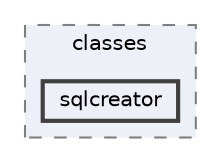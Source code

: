 digraph "classes/sqlcreator"
{
 // LATEX_PDF_SIZE
  bgcolor="transparent";
  edge [fontname=Helvetica,fontsize=10,labelfontname=Helvetica,labelfontsize=10];
  node [fontname=Helvetica,fontsize=10,shape=box,height=0.2,width=0.4];
  compound=true
  subgraph clusterdir_40c3a09ed72e46c3898e4ccc7d950cb6 {
    graph [ bgcolor="#edf0f7", pencolor="grey50", label="classes", fontname=Helvetica,fontsize=10 style="filled,dashed", URL="dir_40c3a09ed72e46c3898e4ccc7d950cb6.html",tooltip=""]
  dir_8973438b949dc5d8cab6e3c1cb8b0d35 [label="sqlcreator", fillcolor="#edf0f7", color="grey25", style="filled,bold", URL="dir_8973438b949dc5d8cab6e3c1cb8b0d35.html",tooltip=""];
  }
}
